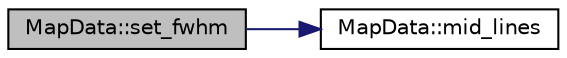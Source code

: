 digraph "MapData::set_fwhm"
{
  edge [fontname="Helvetica",fontsize="10",labelfontname="Helvetica",labelfontsize="10"];
  node [fontname="Helvetica",fontsize="10",shape=record];
  rankdir="LR";
  Node1 [label="MapData::set_fwhm",height=0.2,width=0.4,color="black", fillcolor="grey75", style="filled" fontcolor="black"];
  Node1 -> Node2 [color="midnightblue",fontsize="10",style="solid",fontname="Helvetica"];
  Node2 [label="MapData::mid_lines",height=0.2,width=0.4,color="black", fillcolor="white", style="filled",URL="$class_map_data.html#a95f9011ac33e065d58f2bf26b0db9580",tooltip="MapData::mid_lines. "];
}

